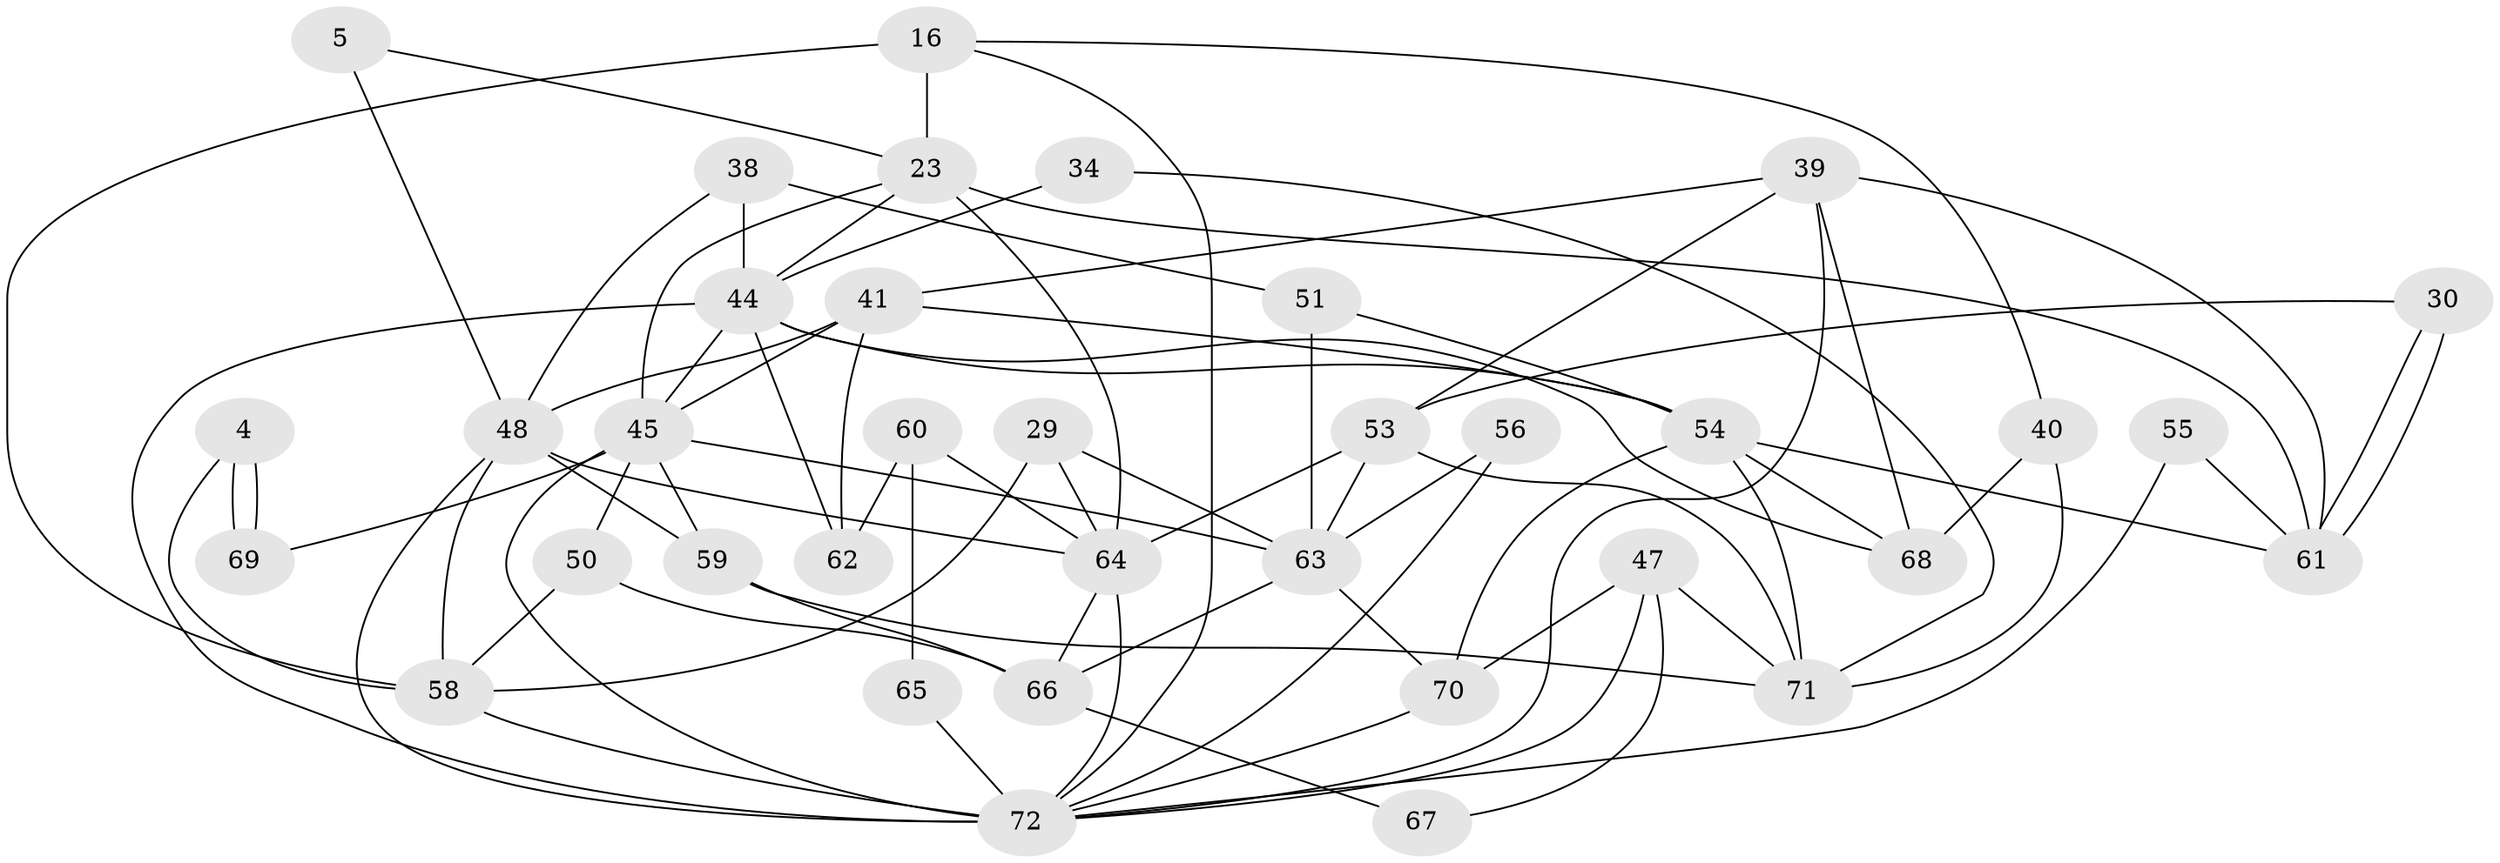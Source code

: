 // original degree distribution, {5: 0.2777777777777778, 2: 0.18055555555555555, 3: 0.25, 4: 0.1388888888888889, 6: 0.125, 7: 0.027777777777777776}
// Generated by graph-tools (version 1.1) at 2025/51/03/09/25 04:51:45]
// undirected, 36 vertices, 81 edges
graph export_dot {
graph [start="1"]
  node [color=gray90,style=filled];
  4;
  5;
  16;
  23 [super="+22"];
  29;
  30;
  34;
  38;
  39 [super="+36"];
  40;
  41 [super="+6+20"];
  44 [super="+9+33"];
  45 [super="+10+24+14"];
  47;
  48 [super="+42"];
  50;
  51 [super="+15"];
  53 [super="+21"];
  54 [super="+3"];
  55;
  56;
  58 [super="+2+25"];
  59;
  60;
  61 [super="+26"];
  62;
  63 [super="+28"];
  64 [super="+32"];
  65;
  66 [super="+35"];
  67;
  68;
  69;
  70 [super="+57"];
  71 [super="+43"];
  72 [super="+37+52+49"];
  4 -- 58;
  4 -- 69;
  4 -- 69;
  5 -- 23;
  5 -- 48;
  16 -- 23 [weight=2];
  16 -- 40;
  16 -- 72;
  16 -- 58;
  23 -- 61;
  23 -- 44;
  23 -- 45;
  23 -- 64;
  29 -- 63;
  29 -- 58;
  29 -- 64;
  30 -- 61;
  30 -- 61;
  30 -- 53;
  34 -- 44;
  34 -- 71;
  38 -- 48;
  38 -- 51;
  38 -- 44 [weight=2];
  39 -- 41;
  39 -- 68 [weight=2];
  39 -- 61;
  39 -- 72 [weight=2];
  39 -- 53;
  40 -- 68;
  40 -- 71;
  41 -- 54 [weight=3];
  41 -- 62;
  41 -- 45 [weight=2];
  41 -- 48 [weight=2];
  44 -- 68 [weight=3];
  44 -- 54;
  44 -- 72 [weight=4];
  44 -- 45 [weight=2];
  44 -- 62;
  45 -- 69;
  45 -- 59;
  45 -- 50;
  45 -- 63 [weight=3];
  45 -- 72;
  47 -- 71 [weight=2];
  47 -- 67;
  47 -- 70;
  47 -- 72;
  48 -- 64 [weight=2];
  48 -- 72;
  48 -- 58;
  48 -- 59;
  50 -- 58;
  50 -- 66;
  51 -- 54;
  51 -- 63;
  53 -- 71;
  53 -- 64;
  53 -- 63;
  54 -- 70;
  54 -- 68;
  54 -- 71 [weight=2];
  54 -- 61;
  55 -- 61;
  55 -- 72;
  56 -- 63;
  56 -- 72;
  58 -- 72 [weight=2];
  59 -- 66;
  59 -- 71;
  60 -- 64 [weight=2];
  60 -- 62;
  60 -- 65;
  63 -- 66;
  63 -- 70;
  64 -- 66 [weight=3];
  64 -- 72;
  65 -- 72;
  66 -- 67;
  70 -- 72 [weight=2];
}
